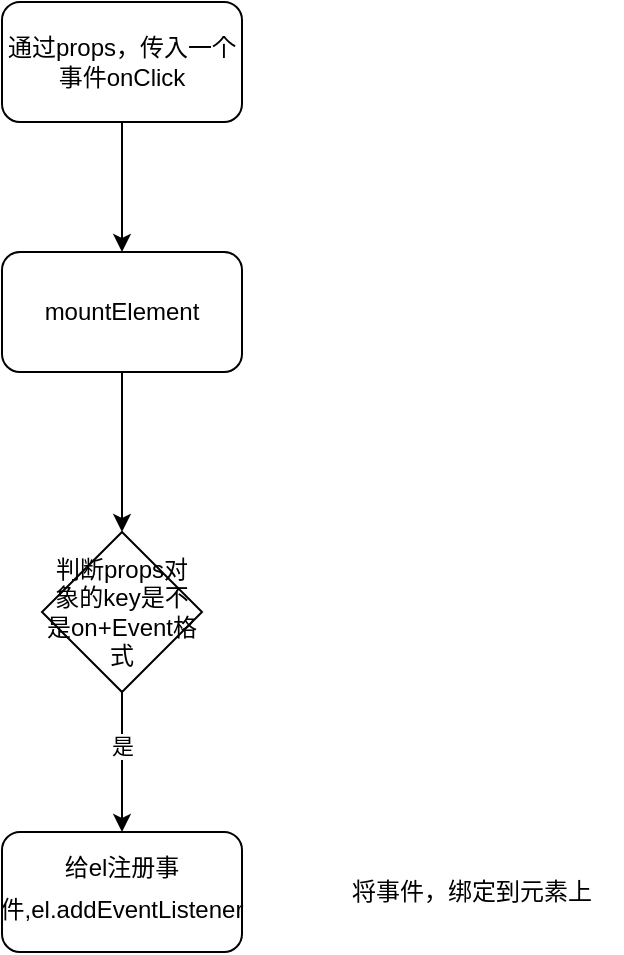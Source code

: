 <mxfile>
    <diagram id="zCYEN4ZMnc8GFU2sDvw_" name="第 1 页">
        <mxGraphModel dx="1127" dy="792" grid="1" gridSize="10" guides="1" tooltips="1" connect="1" arrows="1" fold="1" page="1" pageScale="1" pageWidth="827" pageHeight="1169" math="0" shadow="0">
            <root>
                <mxCell id="0"/>
                <mxCell id="1" parent="0"/>
                <mxCell id="2" value="将事件，绑定到元素上" style="text;html=1;strokeColor=none;fillColor=none;align=center;verticalAlign=middle;whiteSpace=wrap;rounded=0;" vertex="1" parent="1">
                    <mxGeometry x="260" y="625" width="150" height="30" as="geometry"/>
                </mxCell>
                <mxCell id="9" style="edgeStyle=none;html=1;entryX=0.5;entryY=0;entryDx=0;entryDy=0;" edge="1" parent="1" source="4" target="6">
                    <mxGeometry relative="1" as="geometry"/>
                </mxCell>
                <mxCell id="4" value="mountElement" style="rounded=1;whiteSpace=wrap;html=1;" vertex="1" parent="1">
                    <mxGeometry x="100" y="320" width="120" height="60" as="geometry"/>
                </mxCell>
                <mxCell id="8" style="edgeStyle=none;html=1;exitX=0.5;exitY=1;exitDx=0;exitDy=0;entryX=0.5;entryY=0;entryDx=0;entryDy=0;" edge="1" parent="1" source="5" target="4">
                    <mxGeometry relative="1" as="geometry"/>
                </mxCell>
                <mxCell id="5" value="通过props，传入一个事件onClick" style="rounded=1;whiteSpace=wrap;html=1;" vertex="1" parent="1">
                    <mxGeometry x="100" y="195" width="120" height="60" as="geometry"/>
                </mxCell>
                <mxCell id="10" style="edgeStyle=none;html=1;entryX=0.5;entryY=0;entryDx=0;entryDy=0;" edge="1" parent="1" source="6" target="7">
                    <mxGeometry relative="1" as="geometry"/>
                </mxCell>
                <mxCell id="11" value="是" style="edgeLabel;html=1;align=center;verticalAlign=middle;resizable=0;points=[];" vertex="1" connectable="0" parent="10">
                    <mxGeometry x="-0.236" relative="1" as="geometry">
                        <mxPoint as="offset"/>
                    </mxGeometry>
                </mxCell>
                <mxCell id="6" value="判断props对象的key是不是on+Event格式" style="rhombus;whiteSpace=wrap;html=1;" vertex="1" parent="1">
                    <mxGeometry x="120" y="460" width="80" height="80" as="geometry"/>
                </mxCell>
                <mxCell id="7" value="给el注册事件,el.addEventListener&lt;font face=&quot;Consolas, Courier New, monospace&quot; color=&quot;#65bcff&quot;&gt;&lt;span style=&quot;font-size: 20px; background-color: rgb(34, 36, 54);&quot;&gt;&lt;br&gt;&lt;/span&gt;&lt;/font&gt;" style="rounded=1;whiteSpace=wrap;html=1;" vertex="1" parent="1">
                    <mxGeometry x="100" y="610" width="120" height="60" as="geometry"/>
                </mxCell>
            </root>
        </mxGraphModel>
    </diagram>
</mxfile>